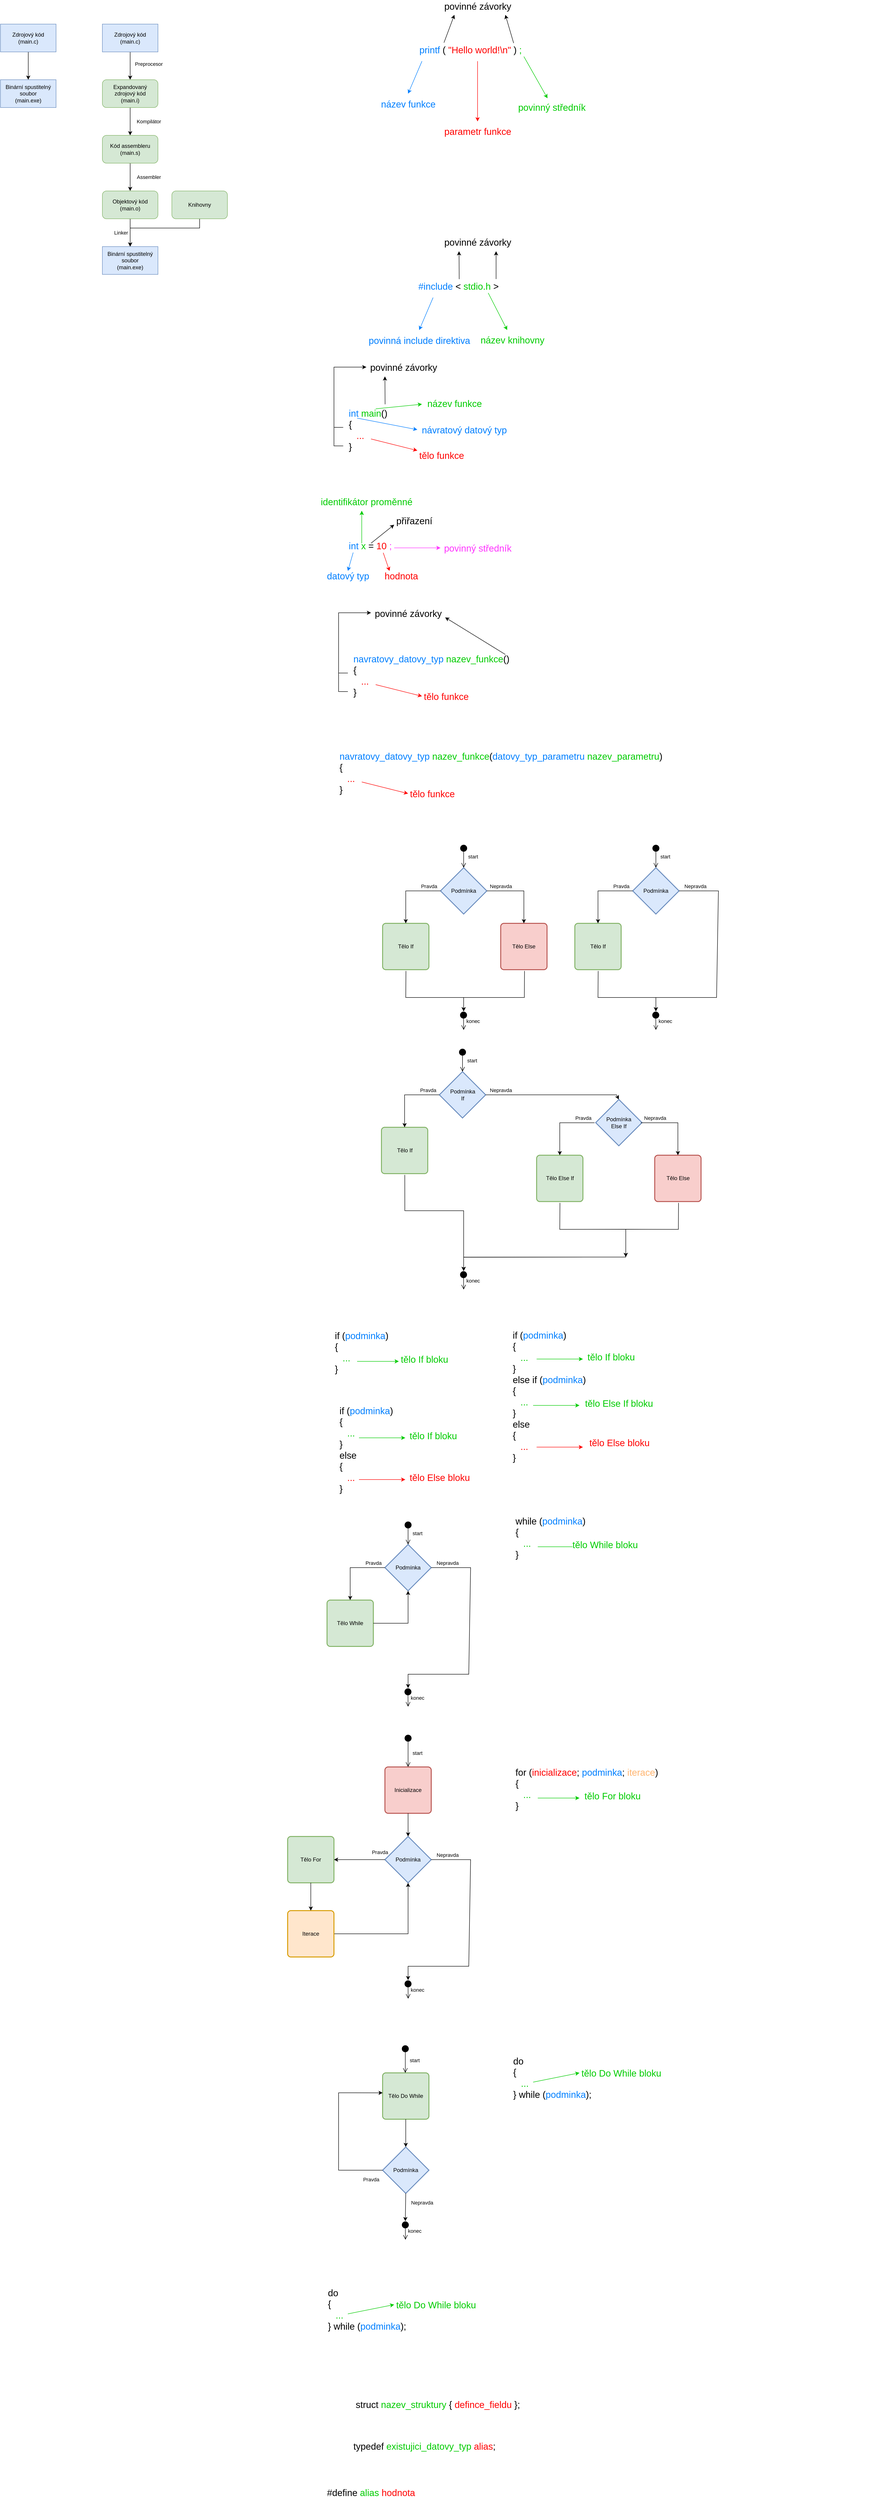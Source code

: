 <mxfile version="19.0.3" type="device"><diagram id="olC7VgZo8FWdd27OTqFR" name="Page-1"><mxGraphModel dx="2272" dy="865" grid="1" gridSize="10" guides="1" tooltips="1" connect="1" arrows="1" fold="1" page="1" pageScale="1" pageWidth="850" pageHeight="1100" math="0" shadow="0"><root><mxCell id="0"/><mxCell id="1" parent="0"/><mxCell id="PvKTxllJgVUMORvJE2K5-1" value="&lt;font style=&quot;font-size: 20px;&quot;&gt;&lt;font color=&quot;#007fff&quot;&gt;printf&amp;nbsp;&lt;/font&gt;(&amp;nbsp;&lt;font color=&quot;#ff0000&quot;&gt;&quot;Hello world!\n&quot;&amp;nbsp;&lt;/font&gt;)&amp;nbsp;&lt;font color=&quot;#00cc00&quot;&gt;;&lt;/font&gt;&lt;/font&gt;" style="text;html=1;strokeColor=none;fillColor=none;align=center;verticalAlign=middle;whiteSpace=wrap;rounded=0;" parent="1" vertex="1"><mxGeometry x="220" y="140" width="230" height="30" as="geometry"/></mxCell><mxCell id="PvKTxllJgVUMORvJE2K5-2" value="" style="endArrow=classic;html=1;rounded=0;fontSize=20;fontColor=#00CC00;fillColor=#dae8fc;strokeColor=#007FFF;" parent="1" edge="1"><mxGeometry width="50" height="50" relative="1" as="geometry"><mxPoint x="230" y="180" as="sourcePoint"/><mxPoint x="200" y="250" as="targetPoint"/></mxGeometry></mxCell><mxCell id="PvKTxllJgVUMORvJE2K5-9" value="&lt;font color=&quot;#007fff&quot;&gt;název funkce&lt;/font&gt;" style="edgeLabel;html=1;align=center;verticalAlign=middle;resizable=0;points=[];fontSize=20;fontColor=#00CC00;" parent="PvKTxllJgVUMORvJE2K5-2" vertex="1" connectable="0"><mxGeometry x="0.626" relative="1" as="geometry"><mxPoint x="-6" y="35" as="offset"/></mxGeometry></mxCell><mxCell id="PvKTxllJgVUMORvJE2K5-3" value="" style="endArrow=classic;html=1;rounded=0;fontSize=20;fontColor=#00CC00;fillColor=#f8cecc;strokeColor=#FF0000;" parent="1" edge="1"><mxGeometry width="50" height="50" relative="1" as="geometry"><mxPoint x="350" y="180" as="sourcePoint"/><mxPoint x="350" y="310" as="targetPoint"/></mxGeometry></mxCell><mxCell id="PvKTxllJgVUMORvJE2K5-10" value="&lt;font color=&quot;#ff0000&quot;&gt;parametr funkce&lt;/font&gt;" style="edgeLabel;html=1;align=center;verticalAlign=middle;resizable=0;points=[];fontSize=20;fontColor=#007FFF;" parent="PvKTxllJgVUMORvJE2K5-3" vertex="1" connectable="0"><mxGeometry x="0.422" relative="1" as="geometry"><mxPoint y="58" as="offset"/></mxGeometry></mxCell><mxCell id="PvKTxllJgVUMORvJE2K5-4" value="" style="endArrow=classic;html=1;rounded=0;fontSize=20;fontColor=#00CC00;fillColor=#d5e8d4;strokeColor=#00CC00;" parent="1" edge="1"><mxGeometry width="50" height="50" relative="1" as="geometry"><mxPoint x="450" y="170" as="sourcePoint"/><mxPoint x="501" y="260" as="targetPoint"/></mxGeometry></mxCell><mxCell id="PvKTxllJgVUMORvJE2K5-8" value="&lt;font color=&quot;#00cc00&quot;&gt;povinný středník&lt;/font&gt;" style="edgeLabel;html=1;align=center;verticalAlign=middle;resizable=0;points=[];fontSize=20;fontColor=#000000;" parent="PvKTxllJgVUMORvJE2K5-4" vertex="1" connectable="0"><mxGeometry x="0.617" y="-3" relative="1" as="geometry"><mxPoint x="21" y="35" as="offset"/></mxGeometry></mxCell><mxCell id="PvKTxllJgVUMORvJE2K5-5" value="" style="endArrow=classic;html=1;rounded=0;fontSize=20;fontColor=#00CC00;exitX=0.904;exitY=0.033;exitDx=0;exitDy=0;exitPerimeter=0;" parent="1" source="PvKTxllJgVUMORvJE2K5-1" edge="1"><mxGeometry width="50" height="50" relative="1" as="geometry"><mxPoint x="420" y="130" as="sourcePoint"/><mxPoint x="410" y="80" as="targetPoint"/></mxGeometry></mxCell><mxCell id="PvKTxllJgVUMORvJE2K5-6" value="" style="endArrow=classic;html=1;rounded=0;fontSize=20;fontColor=#00CC00;exitX=0.25;exitY=0;exitDx=0;exitDy=0;" parent="1" source="PvKTxllJgVUMORvJE2K5-1" edge="1"><mxGeometry width="50" height="50" relative="1" as="geometry"><mxPoint x="290" y="130" as="sourcePoint"/><mxPoint x="300" y="80" as="targetPoint"/></mxGeometry></mxCell><mxCell id="PvKTxllJgVUMORvJE2K5-7" value="&lt;font color=&quot;#000000&quot;&gt;povinné závorky&lt;/font&gt;" style="edgeLabel;html=1;align=center;verticalAlign=middle;resizable=0;points=[];fontSize=20;fontColor=#00CC00;" parent="PvKTxllJgVUMORvJE2K5-6" vertex="1" connectable="0"><mxGeometry x="0.52" y="-1" relative="1" as="geometry"><mxPoint x="54" y="-34" as="offset"/></mxGeometry></mxCell><mxCell id="PvKTxllJgVUMORvJE2K5-11" value="&lt;font style=&quot;font-size: 20px;&quot;&gt;&lt;font color=&quot;#007fff&quot;&gt;#include &lt;/font&gt;&amp;lt;&amp;nbsp;&lt;font color=&quot;#00cc00&quot;&gt;stdio.h&amp;nbsp;&lt;/font&gt;&amp;gt;&lt;/font&gt;" style="text;html=1;strokeColor=none;fillColor=none;align=center;verticalAlign=middle;whiteSpace=wrap;rounded=0;" parent="1" vertex="1"><mxGeometry x="194" y="650" width="230" height="30" as="geometry"/></mxCell><mxCell id="PvKTxllJgVUMORvJE2K5-12" value="" style="endArrow=classic;html=1;rounded=0;fontSize=20;fontColor=#00CC00;fillColor=#dae8fc;strokeColor=#007FFF;" parent="1" edge="1"><mxGeometry width="50" height="50" relative="1" as="geometry"><mxPoint x="254" y="690" as="sourcePoint"/><mxPoint x="224" y="760" as="targetPoint"/></mxGeometry></mxCell><mxCell id="PvKTxllJgVUMORvJE2K5-13" value="&lt;font color=&quot;#007fff&quot;&gt;povinná include direktiva&lt;/font&gt;" style="edgeLabel;html=1;align=center;verticalAlign=middle;resizable=0;points=[];fontSize=20;fontColor=#00CC00;" parent="PvKTxllJgVUMORvJE2K5-12" vertex="1" connectable="0"><mxGeometry x="0.626" relative="1" as="geometry"><mxPoint x="-6" y="35" as="offset"/></mxGeometry></mxCell><mxCell id="PvKTxllJgVUMORvJE2K5-14" value="" style="endArrow=classic;html=1;rounded=0;fontSize=20;fontColor=#00CC00;fillColor=#d5e8d4;strokeColor=#00CC00;" parent="1" edge="1"><mxGeometry width="50" height="50" relative="1" as="geometry"><mxPoint x="373" y="680" as="sourcePoint"/><mxPoint x="414" y="760" as="targetPoint"/></mxGeometry></mxCell><mxCell id="PvKTxllJgVUMORvJE2K5-15" value="&lt;font color=&quot;#00cc00&quot;&gt;název knihovny&lt;/font&gt;" style="edgeLabel;html=1;align=center;verticalAlign=middle;resizable=0;points=[];fontSize=20;fontColor=#000000;" parent="PvKTxllJgVUMORvJE2K5-14" vertex="1" connectable="0"><mxGeometry x="0.617" y="-3" relative="1" as="geometry"><mxPoint x="21" y="35" as="offset"/></mxGeometry></mxCell><mxCell id="PvKTxllJgVUMORvJE2K5-16" value="" style="endArrow=classic;html=1;rounded=0;fontSize=20;fontColor=#00CC00;" parent="1" edge="1"><mxGeometry width="50" height="50" relative="1" as="geometry"><mxPoint x="390" y="650" as="sourcePoint"/><mxPoint x="390" y="590" as="targetPoint"/></mxGeometry></mxCell><mxCell id="PvKTxllJgVUMORvJE2K5-17" value="" style="endArrow=classic;html=1;rounded=0;fontSize=20;fontColor=#00CC00;exitX=0.506;exitY=0.007;exitDx=0;exitDy=0;exitPerimeter=0;" parent="1" source="PvKTxllJgVUMORvJE2K5-11" edge="1"><mxGeometry width="50" height="50" relative="1" as="geometry"><mxPoint x="308.5" y="650" as="sourcePoint"/><mxPoint x="310" y="590" as="targetPoint"/></mxGeometry></mxCell><mxCell id="PvKTxllJgVUMORvJE2K5-18" value="&lt;font color=&quot;#000000&quot;&gt;povinné závorky&lt;/font&gt;" style="edgeLabel;html=1;align=center;verticalAlign=middle;resizable=0;points=[];fontSize=20;fontColor=#00CC00;" parent="PvKTxllJgVUMORvJE2K5-17" vertex="1" connectable="0"><mxGeometry x="0.52" y="-1" relative="1" as="geometry"><mxPoint x="39" y="-34" as="offset"/></mxGeometry></mxCell><mxCell id="PvKTxllJgVUMORvJE2K5-19" value="&lt;font style=&quot;font-size: 20px;&quot;&gt;&lt;font color=&quot;#007fff&quot;&gt;int&amp;nbsp;&lt;/font&gt;&lt;font color=&quot;#00cc00&quot;&gt;main&lt;/font&gt;()&lt;br&gt;{&lt;br&gt;&amp;nbsp; &amp;nbsp;&lt;font color=&quot;#ff0000&quot;&gt;...&lt;/font&gt;&lt;br&gt;&lt;div style=&quot;&quot;&gt;&lt;span style=&quot;background-color: initial;&quot;&gt;}&lt;/span&gt;&lt;/div&gt;&lt;/font&gt;" style="text;html=1;strokeColor=none;fillColor=none;align=left;verticalAlign=middle;whiteSpace=wrap;rounded=0;" parent="1" vertex="1"><mxGeometry x="70" y="960" width="230" height="30" as="geometry"/></mxCell><mxCell id="PvKTxllJgVUMORvJE2K5-20" value="" style="endArrow=classic;html=1;rounded=0;fontSize=20;fontColor=#00CC00;" parent="1" edge="1"><mxGeometry width="50" height="50" relative="1" as="geometry"><mxPoint x="60" y="1010" as="sourcePoint"/><mxPoint x="110" y="840" as="targetPoint"/><Array as="points"><mxPoint x="40" y="1010"/><mxPoint x="40" y="840"/></Array></mxGeometry></mxCell><mxCell id="PvKTxllJgVUMORvJE2K5-21" value="" style="endArrow=classic;html=1;rounded=0;fontSize=20;fontColor=#00CC00;exitX=0.506;exitY=0.007;exitDx=0;exitDy=0;exitPerimeter=0;" parent="1" edge="1"><mxGeometry width="50" height="50" relative="1" as="geometry"><mxPoint x="150.38" y="920.21" as="sourcePoint"/><mxPoint x="150" y="860" as="targetPoint"/></mxGeometry></mxCell><mxCell id="PvKTxllJgVUMORvJE2K5-22" value="&lt;font color=&quot;#000000&quot;&gt;povinné závorky&lt;/font&gt;" style="edgeLabel;html=1;align=center;verticalAlign=middle;resizable=0;points=[];fontSize=20;fontColor=#00CC00;" parent="PvKTxllJgVUMORvJE2K5-21" vertex="1" connectable="0"><mxGeometry x="0.52" y="-1" relative="1" as="geometry"><mxPoint x="39" y="-34" as="offset"/></mxGeometry></mxCell><mxCell id="PvKTxllJgVUMORvJE2K5-23" value="" style="endArrow=none;html=1;rounded=0;fontSize=20;fontColor=#FF0000;strokeColor=#000000;" parent="1" edge="1"><mxGeometry width="50" height="50" relative="1" as="geometry"><mxPoint x="40" y="970" as="sourcePoint"/><mxPoint x="60" y="970" as="targetPoint"/></mxGeometry></mxCell><mxCell id="PvKTxllJgVUMORvJE2K5-24" value="" style="endArrow=classic;html=1;rounded=0;fontSize=20;fontColor=#00CC00;strokeColor=#FF0000;" parent="1" edge="1"><mxGeometry width="50" height="50" relative="1" as="geometry"><mxPoint x="120" y="995" as="sourcePoint"/><mxPoint x="220" y="1020" as="targetPoint"/></mxGeometry></mxCell><mxCell id="PvKTxllJgVUMORvJE2K5-25" value="&lt;font color=&quot;#ff0000&quot;&gt;tělo funkce&lt;/font&gt;" style="edgeLabel;html=1;align=center;verticalAlign=middle;resizable=0;points=[];fontSize=20;fontColor=#00CC00;" parent="PvKTxllJgVUMORvJE2K5-24" vertex="1" connectable="0"><mxGeometry x="0.52" y="-1" relative="1" as="geometry"><mxPoint x="76" y="15" as="offset"/></mxGeometry></mxCell><mxCell id="PvKTxllJgVUMORvJE2K5-26" value="" style="endArrow=classic;html=1;rounded=0;fontSize=20;fontColor=#00CC00;strokeColor=#00CC00;" parent="1" edge="1"><mxGeometry width="50" height="50" relative="1" as="geometry"><mxPoint x="130" y="930" as="sourcePoint"/><mxPoint x="230" y="920" as="targetPoint"/></mxGeometry></mxCell><mxCell id="PvKTxllJgVUMORvJE2K5-27" value="název funkce" style="edgeLabel;html=1;align=center;verticalAlign=middle;resizable=0;points=[];fontSize=20;fontColor=#00CC00;" parent="PvKTxllJgVUMORvJE2K5-26" vertex="1" connectable="0"><mxGeometry x="0.52" y="-1" relative="1" as="geometry"><mxPoint x="94" y="-6" as="offset"/></mxGeometry></mxCell><mxCell id="PvKTxllJgVUMORvJE2K5-28" value="" style="endArrow=classic;html=1;rounded=0;fontSize=20;fontColor=#00CC00;strokeColor=#007FFF;exitX=0.087;exitY=-0.333;exitDx=0;exitDy=0;exitPerimeter=0;" parent="1" source="PvKTxllJgVUMORvJE2K5-19" edge="1"><mxGeometry width="50" height="50" relative="1" as="geometry"><mxPoint x="100" y="980" as="sourcePoint"/><mxPoint x="220" y="975" as="targetPoint"/></mxGeometry></mxCell><mxCell id="PvKTxllJgVUMORvJE2K5-29" value="návratový datový typ" style="edgeLabel;html=1;align=center;verticalAlign=middle;resizable=0;points=[];fontSize=20;fontColor=#007FFF;" parent="PvKTxllJgVUMORvJE2K5-28" vertex="1" connectable="0"><mxGeometry x="0.52" y="-1" relative="1" as="geometry"><mxPoint x="132" y="5" as="offset"/></mxGeometry></mxCell><mxCell id="PvKTxllJgVUMORvJE2K5-30" value="&lt;font style=&quot;font-size: 20px;&quot;&gt;&lt;font color=&quot;#007fff&quot;&gt;int&amp;nbsp;&lt;/font&gt;&lt;font color=&quot;#00cc00&quot;&gt;x &lt;/font&gt;=&lt;font color=&quot;#00cc00&quot;&gt; &lt;/font&gt;&lt;font color=&quot;#ff0000&quot;&gt;10 &lt;/font&gt;&lt;font color=&quot;#ff33ff&quot;&gt;;&lt;/font&gt;&lt;br&gt;&lt;/font&gt;" style="text;html=1;strokeColor=none;fillColor=none;align=left;verticalAlign=middle;whiteSpace=wrap;rounded=0;" parent="1" vertex="1"><mxGeometry x="70" y="1210" width="230" height="30" as="geometry"/></mxCell><mxCell id="PvKTxllJgVUMORvJE2K5-32" value="" style="endArrow=classic;html=1;rounded=0;fontSize=20;fontColor=#00CC00;" parent="1" edge="1"><mxGeometry width="50" height="50" relative="1" as="geometry"><mxPoint x="120" y="1220" as="sourcePoint"/><mxPoint x="170" y="1180" as="targetPoint"/></mxGeometry></mxCell><mxCell id="PvKTxllJgVUMORvJE2K5-33" value="&lt;font color=&quot;#000000&quot;&gt;přiřazení&lt;/font&gt;" style="edgeLabel;html=1;align=center;verticalAlign=middle;resizable=0;points=[];fontSize=20;fontColor=#00CC00;" parent="PvKTxllJgVUMORvJE2K5-32" vertex="1" connectable="0"><mxGeometry x="0.52" y="-1" relative="1" as="geometry"><mxPoint x="54" y="-20" as="offset"/></mxGeometry></mxCell><mxCell id="PvKTxllJgVUMORvJE2K5-35" value="" style="endArrow=classic;html=1;rounded=0;fontSize=20;fontColor=#00CC00;strokeColor=#FF0000;exitX=0.332;exitY=1.019;exitDx=0;exitDy=0;exitPerimeter=0;" parent="1" source="PvKTxllJgVUMORvJE2K5-30" edge="1"><mxGeometry width="50" height="50" relative="1" as="geometry"><mxPoint x="120" y="1245" as="sourcePoint"/><mxPoint x="160" y="1280" as="targetPoint"/></mxGeometry></mxCell><mxCell id="PvKTxllJgVUMORvJE2K5-36" value="&lt;font color=&quot;#ff0000&quot;&gt;hodnota&lt;/font&gt;" style="edgeLabel;html=1;align=center;verticalAlign=middle;resizable=0;points=[];fontSize=20;fontColor=#00CC00;" parent="PvKTxllJgVUMORvJE2K5-35" vertex="1" connectable="0"><mxGeometry x="0.52" y="-1" relative="1" as="geometry"><mxPoint x="29" y="19" as="offset"/></mxGeometry></mxCell><mxCell id="PvKTxllJgVUMORvJE2K5-37" value="" style="endArrow=classic;html=1;rounded=0;fontSize=20;fontColor=#00CC00;strokeColor=#00CC00;" parent="1" edge="1"><mxGeometry width="50" height="50" relative="1" as="geometry"><mxPoint x="100" y="1220" as="sourcePoint"/><mxPoint x="100" y="1150" as="targetPoint"/></mxGeometry></mxCell><mxCell id="PvKTxllJgVUMORvJE2K5-39" value="" style="endArrow=classic;html=1;rounded=0;fontSize=20;fontColor=#00CC00;strokeColor=#007FFF;exitX=0.05;exitY=1.003;exitDx=0;exitDy=0;exitPerimeter=0;" parent="1" edge="1"><mxGeometry width="50" height="50" relative="1" as="geometry"><mxPoint x="81.5" y="1240" as="sourcePoint"/><mxPoint x="70" y="1279.91" as="targetPoint"/></mxGeometry></mxCell><mxCell id="PvKTxllJgVUMORvJE2K5-40" value="datový typ" style="edgeLabel;html=1;align=center;verticalAlign=middle;resizable=0;points=[];fontSize=20;fontColor=#007FFF;" parent="PvKTxllJgVUMORvJE2K5-39" vertex="1" connectable="0"><mxGeometry x="0.52" y="-1" relative="1" as="geometry"><mxPoint x="-2" y="20" as="offset"/></mxGeometry></mxCell><mxCell id="PvKTxllJgVUMORvJE2K5-41" value="" style="endArrow=classic;html=1;rounded=0;fontSize=20;fontColor=#FF33FF;strokeColor=#FF33FF;" parent="1" edge="1"><mxGeometry width="50" height="50" relative="1" as="geometry"><mxPoint x="170" y="1230" as="sourcePoint"/><mxPoint x="270" y="1230" as="targetPoint"/></mxGeometry></mxCell><mxCell id="PvKTxllJgVUMORvJE2K5-42" value="povinný středník" style="edgeLabel;html=1;align=center;verticalAlign=middle;resizable=0;points=[];fontSize=20;fontColor=#FF33FF;" parent="PvKTxllJgVUMORvJE2K5-41" vertex="1" connectable="0"><mxGeometry x="0.736" y="1" relative="1" as="geometry"><mxPoint x="93" y="1" as="offset"/></mxGeometry></mxCell><mxCell id="PvKTxllJgVUMORvJE2K5-43" value="" style="endArrow=classic;html=1;rounded=0;fontSize=20;fontColor=#00CC00;strokeColor=#00CC00;" parent="1" edge="1"><mxGeometry width="50" height="50" relative="1" as="geometry"><mxPoint x="100" y="1220" as="sourcePoint"/><mxPoint x="100" y="1150" as="targetPoint"/></mxGeometry></mxCell><mxCell id="PvKTxllJgVUMORvJE2K5-44" value="identifikátor proměnné" style="edgeLabel;html=1;align=center;verticalAlign=middle;resizable=0;points=[];fontSize=20;fontColor=#00CC00;" parent="PvKTxllJgVUMORvJE2K5-43" vertex="1" connectable="0"><mxGeometry x="0.52" y="-1" relative="1" as="geometry"><mxPoint x="9" y="-37" as="offset"/></mxGeometry></mxCell><mxCell id="PvKTxllJgVUMORvJE2K5-58" value="&lt;font style=&quot;font-size: 20px;&quot;&gt;&lt;font color=&quot;#007fff&quot;&gt;navratovy_datovy_typ&amp;nbsp;&lt;/font&gt;&lt;font color=&quot;#00cc00&quot;&gt;nazev_funkce&lt;/font&gt;()&lt;br&gt;{&lt;br&gt;&amp;nbsp; &amp;nbsp;&lt;font color=&quot;#ff0000&quot;&gt;...&lt;/font&gt;&lt;br&gt;&lt;div style=&quot;&quot;&gt;&lt;span style=&quot;background-color: initial;&quot;&gt;}&lt;/span&gt;&lt;/div&gt;&lt;/font&gt;" style="text;html=1;strokeColor=none;fillColor=none;align=left;verticalAlign=middle;whiteSpace=wrap;rounded=0;" parent="1" vertex="1"><mxGeometry x="80" y="1490" width="230" height="30" as="geometry"/></mxCell><mxCell id="PvKTxllJgVUMORvJE2K5-59" value="" style="endArrow=classic;html=1;rounded=0;fontSize=20;fontColor=#00CC00;" parent="1" edge="1"><mxGeometry width="50" height="50" relative="1" as="geometry"><mxPoint x="70" y="1540" as="sourcePoint"/><mxPoint x="120" y="1370" as="targetPoint"/><Array as="points"><mxPoint x="50" y="1540"/><mxPoint x="50" y="1370"/></Array></mxGeometry></mxCell><mxCell id="PvKTxllJgVUMORvJE2K5-60" value="" style="endArrow=classic;html=1;rounded=0;fontSize=20;fontColor=#00CC00;" parent="1" edge="1"><mxGeometry width="50" height="50" relative="1" as="geometry"><mxPoint x="410" y="1460" as="sourcePoint"/><mxPoint x="280" y="1380" as="targetPoint"/></mxGeometry></mxCell><mxCell id="PvKTxllJgVUMORvJE2K5-61" value="&lt;font color=&quot;#000000&quot;&gt;povinné závorky&lt;/font&gt;" style="edgeLabel;html=1;align=center;verticalAlign=middle;resizable=0;points=[];fontSize=20;fontColor=#00CC00;" parent="PvKTxllJgVUMORvJE2K5-60" vertex="1" connectable="0"><mxGeometry x="0.52" y="-1" relative="1" as="geometry"><mxPoint x="-112" y="-28" as="offset"/></mxGeometry></mxCell><mxCell id="PvKTxllJgVUMORvJE2K5-62" value="" style="endArrow=none;html=1;rounded=0;fontSize=20;fontColor=#FF0000;strokeColor=#000000;" parent="1" edge="1"><mxGeometry width="50" height="50" relative="1" as="geometry"><mxPoint x="50" y="1500" as="sourcePoint"/><mxPoint x="70" y="1500" as="targetPoint"/></mxGeometry></mxCell><mxCell id="PvKTxllJgVUMORvJE2K5-63" value="" style="endArrow=classic;html=1;rounded=0;fontSize=20;fontColor=#00CC00;strokeColor=#FF0000;" parent="1" edge="1"><mxGeometry width="50" height="50" relative="1" as="geometry"><mxPoint x="130" y="1525" as="sourcePoint"/><mxPoint x="230" y="1550" as="targetPoint"/></mxGeometry></mxCell><mxCell id="PvKTxllJgVUMORvJE2K5-64" value="&lt;font color=&quot;#ff0000&quot;&gt;tělo funkce&lt;/font&gt;" style="edgeLabel;html=1;align=center;verticalAlign=middle;resizable=0;points=[];fontSize=20;fontColor=#00CC00;" parent="PvKTxllJgVUMORvJE2K5-63" vertex="1" connectable="0"><mxGeometry x="0.52" y="-1" relative="1" as="geometry"><mxPoint x="76" y="5" as="offset"/></mxGeometry></mxCell><mxCell id="PvKTxllJgVUMORvJE2K5-69" value="&lt;font style=&quot;font-size: 20px;&quot;&gt;&lt;font color=&quot;#007fff&quot;&gt;navratovy_datovy_typ&amp;nbsp;&lt;/font&gt;&lt;font color=&quot;#00cc00&quot;&gt;nazev_funkce&lt;/font&gt;(&lt;font color=&quot;#007fff&quot;&gt;datovy_typ_parametru &lt;/font&gt;&lt;font color=&quot;#00cc00&quot;&gt;nazev_parametru&lt;/font&gt;)&lt;br&gt;{&lt;br&gt;&amp;nbsp; &amp;nbsp;&lt;font color=&quot;#ff0000&quot;&gt;...&lt;/font&gt;&lt;br&gt;&lt;div style=&quot;&quot;&gt;&lt;span style=&quot;background-color: initial;&quot;&gt;}&lt;/span&gt;&lt;/div&gt;&lt;/font&gt;" style="text;html=1;strokeColor=none;fillColor=none;align=left;verticalAlign=middle;whiteSpace=wrap;rounded=0;" parent="1" vertex="1"><mxGeometry x="50" y="1700" width="720" height="30" as="geometry"/></mxCell><mxCell id="PvKTxllJgVUMORvJE2K5-74" value="" style="endArrow=classic;html=1;rounded=0;fontSize=20;fontColor=#00CC00;strokeColor=#FF0000;" parent="1" edge="1"><mxGeometry width="50" height="50" relative="1" as="geometry"><mxPoint x="100" y="1735" as="sourcePoint"/><mxPoint x="200" y="1760" as="targetPoint"/></mxGeometry></mxCell><mxCell id="PvKTxllJgVUMORvJE2K5-75" value="&lt;font color=&quot;#ff0000&quot;&gt;tělo funkce&lt;/font&gt;" style="edgeLabel;html=1;align=center;verticalAlign=middle;resizable=0;points=[];fontSize=20;fontColor=#00CC00;" parent="PvKTxllJgVUMORvJE2K5-74" vertex="1" connectable="0"><mxGeometry x="0.52" y="-1" relative="1" as="geometry"><mxPoint x="76" y="5" as="offset"/></mxGeometry></mxCell><mxCell id="96bIXmB38wUblgq2eVlA-1" value="Podmínka" style="strokeWidth=2;html=1;shape=mxgraph.flowchart.decision;whiteSpace=wrap;fillColor=#dae8fc;strokeColor=#6c8ebf;" parent="1" vertex="1"><mxGeometry x="270" y="1920" width="100" height="100" as="geometry"/></mxCell><mxCell id="96bIXmB38wUblgq2eVlA-2" value="Tělo If" style="rounded=1;whiteSpace=wrap;html=1;absoluteArcSize=1;arcSize=14;strokeWidth=2;fillColor=#d5e8d4;strokeColor=#82b366;" parent="1" vertex="1"><mxGeometry x="145" y="2040" width="100" height="100" as="geometry"/></mxCell><mxCell id="96bIXmB38wUblgq2eVlA-3" value="Tělo Else" style="rounded=1;whiteSpace=wrap;html=1;absoluteArcSize=1;arcSize=14;strokeWidth=2;fillColor=#f8cecc;strokeColor=#b85450;" parent="1" vertex="1"><mxGeometry x="400" y="2040" width="100" height="100" as="geometry"/></mxCell><mxCell id="96bIXmB38wUblgq2eVlA-4" value="start" style="html=1;verticalAlign=bottom;startArrow=circle;startFill=1;endArrow=open;startSize=6;endSize=8;rounded=0;entryX=0.5;entryY=0;entryDx=0;entryDy=0;entryPerimeter=0;" parent="1" target="96bIXmB38wUblgq2eVlA-1" edge="1"><mxGeometry x="0.4" y="20" width="80" relative="1" as="geometry"><mxPoint x="320" y="1870" as="sourcePoint"/><mxPoint x="320" y="1860" as="targetPoint"/><mxPoint as="offset"/></mxGeometry></mxCell><mxCell id="96bIXmB38wUblgq2eVlA-5" value="konec" style="html=1;verticalAlign=bottom;startArrow=circle;startFill=1;endArrow=open;startSize=6;endSize=8;rounded=0;" parent="1" edge="1"><mxGeometry x="0.508" y="20" width="80" relative="1" as="geometry"><mxPoint x="319.66" y="2230" as="sourcePoint"/><mxPoint x="320" y="2270" as="targetPoint"/><mxPoint as="offset"/></mxGeometry></mxCell><mxCell id="96bIXmB38wUblgq2eVlA-6" value="" style="endArrow=classic;html=1;rounded=0;entryX=0.5;entryY=0;entryDx=0;entryDy=0;exitX=0;exitY=0.5;exitDx=0;exitDy=0;exitPerimeter=0;" parent="1" source="96bIXmB38wUblgq2eVlA-1" target="96bIXmB38wUblgq2eVlA-2" edge="1"><mxGeometry width="50" height="50" relative="1" as="geometry"><mxPoint x="190" y="1960" as="sourcePoint"/><mxPoint x="220" y="1930" as="targetPoint"/><Array as="points"><mxPoint x="195" y="1970"/></Array></mxGeometry></mxCell><mxCell id="96bIXmB38wUblgq2eVlA-10" value="Pravda" style="edgeLabel;html=1;align=center;verticalAlign=middle;resizable=0;points=[];" parent="96bIXmB38wUblgq2eVlA-6" vertex="1" connectable="0"><mxGeometry x="0.109" relative="1" as="geometry"><mxPoint x="50" y="-16" as="offset"/></mxGeometry></mxCell><mxCell id="96bIXmB38wUblgq2eVlA-7" value="" style="endArrow=classic;html=1;rounded=0;entryX=0.5;entryY=0;entryDx=0;entryDy=0;exitX=1;exitY=0.5;exitDx=0;exitDy=0;exitPerimeter=0;" parent="1" source="96bIXmB38wUblgq2eVlA-1" target="96bIXmB38wUblgq2eVlA-3" edge="1"><mxGeometry width="50" height="50" relative="1" as="geometry"><mxPoint x="280" y="1980" as="sourcePoint"/><mxPoint x="208.9" y="2080.1" as="targetPoint"/><Array as="points"><mxPoint x="450" y="1970"/></Array></mxGeometry></mxCell><mxCell id="96bIXmB38wUblgq2eVlA-11" value="Nepravda" style="edgeLabel;html=1;align=center;verticalAlign=middle;resizable=0;points=[];" parent="96bIXmB38wUblgq2eVlA-7" vertex="1" connectable="0"><mxGeometry x="0.222" y="-1" relative="1" as="geometry"><mxPoint x="-49" y="-22" as="offset"/></mxGeometry></mxCell><mxCell id="96bIXmB38wUblgq2eVlA-8" value="" style="endArrow=classic;html=1;rounded=0;exitX=0.504;exitY=1.028;exitDx=0;exitDy=0;exitPerimeter=0;" parent="1" source="96bIXmB38wUblgq2eVlA-2" edge="1"><mxGeometry width="50" height="50" relative="1" as="geometry"><mxPoint x="310" y="2220" as="sourcePoint"/><mxPoint x="320" y="2230" as="targetPoint"/><Array as="points"><mxPoint x="195" y="2200"/><mxPoint x="320" y="2200"/></Array></mxGeometry></mxCell><mxCell id="96bIXmB38wUblgq2eVlA-9" value="" style="endArrow=classic;html=1;rounded=0;exitX=0.514;exitY=1.028;exitDx=0;exitDy=0;exitPerimeter=0;" parent="1" source="96bIXmB38wUblgq2eVlA-3" edge="1"><mxGeometry width="50" height="50" relative="1" as="geometry"><mxPoint x="410" y="2260" as="sourcePoint"/><mxPoint x="320" y="2230" as="targetPoint"/><Array as="points"><mxPoint x="451" y="2200"/><mxPoint x="320" y="2200"/></Array></mxGeometry></mxCell><mxCell id="96bIXmB38wUblgq2eVlA-12" value="Podmínka" style="strokeWidth=2;html=1;shape=mxgraph.flowchart.decision;whiteSpace=wrap;fillColor=#dae8fc;strokeColor=#6c8ebf;" parent="1" vertex="1"><mxGeometry x="685" y="1920" width="100" height="100" as="geometry"/></mxCell><mxCell id="96bIXmB38wUblgq2eVlA-13" value="Tělo If" style="rounded=1;whiteSpace=wrap;html=1;absoluteArcSize=1;arcSize=14;strokeWidth=2;fillColor=#d5e8d4;strokeColor=#82b366;" parent="1" vertex="1"><mxGeometry x="560" y="2040" width="100" height="100" as="geometry"/></mxCell><mxCell id="96bIXmB38wUblgq2eVlA-15" value="start" style="html=1;verticalAlign=bottom;startArrow=circle;startFill=1;endArrow=open;startSize=6;endSize=8;rounded=0;entryX=0.5;entryY=0;entryDx=0;entryDy=0;entryPerimeter=0;" parent="1" target="96bIXmB38wUblgq2eVlA-12" edge="1"><mxGeometry x="0.4" y="20" width="80" relative="1" as="geometry"><mxPoint x="735" y="1870" as="sourcePoint"/><mxPoint x="735" y="1860" as="targetPoint"/><mxPoint as="offset"/></mxGeometry></mxCell><mxCell id="96bIXmB38wUblgq2eVlA-16" value="konec" style="html=1;verticalAlign=bottom;startArrow=circle;startFill=1;endArrow=open;startSize=6;endSize=8;rounded=0;" parent="1" edge="1"><mxGeometry x="0.508" y="20" width="80" relative="1" as="geometry"><mxPoint x="734.66" y="2230" as="sourcePoint"/><mxPoint x="735" y="2270" as="targetPoint"/><mxPoint as="offset"/></mxGeometry></mxCell><mxCell id="96bIXmB38wUblgq2eVlA-17" value="" style="endArrow=classic;html=1;rounded=0;entryX=0.5;entryY=0;entryDx=0;entryDy=0;exitX=0;exitY=0.5;exitDx=0;exitDy=0;exitPerimeter=0;" parent="1" source="96bIXmB38wUblgq2eVlA-12" target="96bIXmB38wUblgq2eVlA-13" edge="1"><mxGeometry width="50" height="50" relative="1" as="geometry"><mxPoint x="605" y="1960" as="sourcePoint"/><mxPoint x="635" y="1930" as="targetPoint"/><Array as="points"><mxPoint x="610" y="1970"/></Array></mxGeometry></mxCell><mxCell id="96bIXmB38wUblgq2eVlA-18" value="Pravda" style="edgeLabel;html=1;align=center;verticalAlign=middle;resizable=0;points=[];" parent="96bIXmB38wUblgq2eVlA-17" vertex="1" connectable="0"><mxGeometry x="0.109" relative="1" as="geometry"><mxPoint x="50" y="-16" as="offset"/></mxGeometry></mxCell><mxCell id="96bIXmB38wUblgq2eVlA-21" value="" style="endArrow=classic;html=1;rounded=0;exitX=0.504;exitY=1.028;exitDx=0;exitDy=0;exitPerimeter=0;" parent="1" source="96bIXmB38wUblgq2eVlA-13" edge="1"><mxGeometry width="50" height="50" relative="1" as="geometry"><mxPoint x="725" y="2220" as="sourcePoint"/><mxPoint x="735" y="2230" as="targetPoint"/><Array as="points"><mxPoint x="610" y="2200"/><mxPoint x="735" y="2200"/></Array></mxGeometry></mxCell><mxCell id="96bIXmB38wUblgq2eVlA-22" value="" style="endArrow=classic;html=1;rounded=0;exitX=1;exitY=0.5;exitDx=0;exitDy=0;exitPerimeter=0;" parent="1" source="96bIXmB38wUblgq2eVlA-12" edge="1"><mxGeometry width="50" height="50" relative="1" as="geometry"><mxPoint x="866" y="1970" as="sourcePoint"/><mxPoint x="735" y="2230" as="targetPoint"/><Array as="points"><mxPoint x="870" y="1970"/><mxPoint x="866" y="2200"/><mxPoint x="735" y="2200"/></Array></mxGeometry></mxCell><mxCell id="96bIXmB38wUblgq2eVlA-25" value="Nepravda" style="edgeLabel;html=1;align=center;verticalAlign=middle;resizable=0;points=[];" parent="96bIXmB38wUblgq2eVlA-22" vertex="1" connectable="0"><mxGeometry x="-0.307" y="1" relative="1" as="geometry"><mxPoint x="-50" y="-90" as="offset"/></mxGeometry></mxCell><mxCell id="96bIXmB38wUblgq2eVlA-26" value="Podmínka&lt;br&gt;If" style="strokeWidth=2;html=1;shape=mxgraph.flowchart.decision;whiteSpace=wrap;fillColor=#dae8fc;strokeColor=#6c8ebf;" parent="1" vertex="1"><mxGeometry x="267.5" y="2360" width="100" height="100" as="geometry"/></mxCell><mxCell id="96bIXmB38wUblgq2eVlA-27" value="Tělo If" style="rounded=1;whiteSpace=wrap;html=1;absoluteArcSize=1;arcSize=14;strokeWidth=2;fillColor=#d5e8d4;strokeColor=#82b366;" parent="1" vertex="1"><mxGeometry x="142.5" y="2480" width="100" height="100" as="geometry"/></mxCell><mxCell id="96bIXmB38wUblgq2eVlA-29" value="start" style="html=1;verticalAlign=bottom;startArrow=circle;startFill=1;endArrow=open;startSize=6;endSize=8;rounded=0;entryX=0.5;entryY=0;entryDx=0;entryDy=0;entryPerimeter=0;" parent="1" target="96bIXmB38wUblgq2eVlA-26" edge="1"><mxGeometry x="0.4" y="20" width="80" relative="1" as="geometry"><mxPoint x="317.5" y="2310" as="sourcePoint"/><mxPoint x="317.5" y="2300" as="targetPoint"/><mxPoint as="offset"/></mxGeometry></mxCell><mxCell id="96bIXmB38wUblgq2eVlA-30" value="konec" style="html=1;verticalAlign=bottom;startArrow=circle;startFill=1;endArrow=open;startSize=6;endSize=8;rounded=0;" parent="1" edge="1"><mxGeometry x="0.508" y="20" width="80" relative="1" as="geometry"><mxPoint x="319.66" y="2790" as="sourcePoint"/><mxPoint x="320" y="2830" as="targetPoint"/><mxPoint as="offset"/></mxGeometry></mxCell><mxCell id="96bIXmB38wUblgq2eVlA-31" value="" style="endArrow=classic;html=1;rounded=0;entryX=0.5;entryY=0;entryDx=0;entryDy=0;exitX=0;exitY=0.5;exitDx=0;exitDy=0;exitPerimeter=0;" parent="1" source="96bIXmB38wUblgq2eVlA-26" target="96bIXmB38wUblgq2eVlA-27" edge="1"><mxGeometry width="50" height="50" relative="1" as="geometry"><mxPoint x="187.5" y="2400" as="sourcePoint"/><mxPoint x="217.5" y="2370" as="targetPoint"/><Array as="points"><mxPoint x="192.5" y="2410"/></Array></mxGeometry></mxCell><mxCell id="96bIXmB38wUblgq2eVlA-32" value="Pravda" style="edgeLabel;html=1;align=center;verticalAlign=middle;resizable=0;points=[];" parent="96bIXmB38wUblgq2eVlA-31" vertex="1" connectable="0"><mxGeometry x="0.109" relative="1" as="geometry"><mxPoint x="50" y="-16" as="offset"/></mxGeometry></mxCell><mxCell id="96bIXmB38wUblgq2eVlA-33" value="" style="endArrow=classic;html=1;rounded=0;exitX=1;exitY=0.5;exitDx=0;exitDy=0;exitPerimeter=0;entryX=0.5;entryY=0;entryDx=0;entryDy=0;entryPerimeter=0;" parent="1" source="96bIXmB38wUblgq2eVlA-26" target="96bIXmB38wUblgq2eVlA-37" edge="1"><mxGeometry width="50" height="50" relative="1" as="geometry"><mxPoint x="277.5" y="2420" as="sourcePoint"/><mxPoint x="620" y="2410" as="targetPoint"/><Array as="points"><mxPoint x="650" y="2410"/></Array></mxGeometry></mxCell><mxCell id="96bIXmB38wUblgq2eVlA-34" value="Nepravda" style="edgeLabel;html=1;align=center;verticalAlign=middle;resizable=0;points=[];" parent="96bIXmB38wUblgq2eVlA-33" vertex="1" connectable="0"><mxGeometry x="0.222" y="-1" relative="1" as="geometry"><mxPoint x="-147" y="-11" as="offset"/></mxGeometry></mxCell><mxCell id="96bIXmB38wUblgq2eVlA-35" value="" style="endArrow=classic;html=1;rounded=0;exitX=0.504;exitY=1.028;exitDx=0;exitDy=0;exitPerimeter=0;" parent="1" source="96bIXmB38wUblgq2eVlA-27" edge="1"><mxGeometry width="50" height="50" relative="1" as="geometry"><mxPoint x="307.5" y="2660" as="sourcePoint"/><mxPoint x="320" y="2790" as="targetPoint"/><Array as="points"><mxPoint x="193" y="2660"/><mxPoint x="320" y="2660"/></Array></mxGeometry></mxCell><mxCell id="96bIXmB38wUblgq2eVlA-36" value="" style="endArrow=classic;html=1;rounded=0;" parent="1" edge="1"><mxGeometry width="50" height="50" relative="1" as="geometry"><mxPoint x="670" y="2700" as="sourcePoint"/><mxPoint x="320" y="2790.2" as="targetPoint"/><Array as="points"><mxPoint x="670" y="2760"/><mxPoint x="320" y="2760.2"/></Array></mxGeometry></mxCell><mxCell id="96bIXmB38wUblgq2eVlA-37" value="Podmínka&lt;br&gt;Else If" style="strokeWidth=2;html=1;shape=mxgraph.flowchart.decision;whiteSpace=wrap;fillColor=#dae8fc;strokeColor=#6c8ebf;" parent="1" vertex="1"><mxGeometry x="605" y="2420" width="100" height="100" as="geometry"/></mxCell><mxCell id="96bIXmB38wUblgq2eVlA-38" value="Tělo Else If" style="rounded=1;whiteSpace=wrap;html=1;absoluteArcSize=1;arcSize=14;strokeWidth=2;fillColor=#d5e8d4;strokeColor=#82b366;" parent="1" vertex="1"><mxGeometry x="477.5" y="2540.31" width="100" height="100" as="geometry"/></mxCell><mxCell id="96bIXmB38wUblgq2eVlA-39" value="Tělo Else" style="rounded=1;whiteSpace=wrap;html=1;absoluteArcSize=1;arcSize=14;strokeWidth=2;fillColor=#f8cecc;strokeColor=#b85450;" parent="1" vertex="1"><mxGeometry x="732.5" y="2540.31" width="100" height="100" as="geometry"/></mxCell><mxCell id="96bIXmB38wUblgq2eVlA-42" value="" style="endArrow=classic;html=1;rounded=0;entryX=0.5;entryY=0;entryDx=0;entryDy=0;exitX=0;exitY=0.5;exitDx=0;exitDy=0;exitPerimeter=0;" parent="1" target="96bIXmB38wUblgq2eVlA-38" edge="1"><mxGeometry width="50" height="50" relative="1" as="geometry"><mxPoint x="602.5" y="2470.31" as="sourcePoint"/><mxPoint x="552.5" y="2430.31" as="targetPoint"/><Array as="points"><mxPoint x="527.5" y="2470.31"/></Array></mxGeometry></mxCell><mxCell id="96bIXmB38wUblgq2eVlA-43" value="Pravda" style="edgeLabel;html=1;align=center;verticalAlign=middle;resizable=0;points=[];" parent="96bIXmB38wUblgq2eVlA-42" vertex="1" connectable="0"><mxGeometry x="0.109" relative="1" as="geometry"><mxPoint x="50" y="-16" as="offset"/></mxGeometry></mxCell><mxCell id="96bIXmB38wUblgq2eVlA-44" value="" style="endArrow=classic;html=1;rounded=0;entryX=0.5;entryY=0;entryDx=0;entryDy=0;exitX=1;exitY=0.5;exitDx=0;exitDy=0;exitPerimeter=0;" parent="1" target="96bIXmB38wUblgq2eVlA-39" edge="1"><mxGeometry width="50" height="50" relative="1" as="geometry"><mxPoint x="702.5" y="2470.31" as="sourcePoint"/><mxPoint x="541.4" y="2580.41" as="targetPoint"/><Array as="points"><mxPoint x="782.5" y="2470.31"/></Array></mxGeometry></mxCell><mxCell id="96bIXmB38wUblgq2eVlA-45" value="Nepravda" style="edgeLabel;html=1;align=center;verticalAlign=middle;resizable=0;points=[];" parent="96bIXmB38wUblgq2eVlA-44" vertex="1" connectable="0"><mxGeometry x="0.222" y="-1" relative="1" as="geometry"><mxPoint x="-49" y="-22" as="offset"/></mxGeometry></mxCell><mxCell id="96bIXmB38wUblgq2eVlA-46" value="" style="endArrow=classic;html=1;rounded=0;exitX=0.504;exitY=1.028;exitDx=0;exitDy=0;exitPerimeter=0;" parent="1" source="96bIXmB38wUblgq2eVlA-38" edge="1"><mxGeometry width="50" height="50" relative="1" as="geometry"><mxPoint x="642.5" y="2720.31" as="sourcePoint"/><mxPoint x="670" y="2760" as="targetPoint"/><Array as="points"><mxPoint x="527.5" y="2700.31"/><mxPoint x="670" y="2700"/></Array></mxGeometry></mxCell><mxCell id="96bIXmB38wUblgq2eVlA-47" value="" style="endArrow=classic;html=1;rounded=0;exitX=0.514;exitY=1.028;exitDx=0;exitDy=0;exitPerimeter=0;" parent="1" source="96bIXmB38wUblgq2eVlA-39" edge="1"><mxGeometry width="50" height="50" relative="1" as="geometry"><mxPoint x="742.5" y="2760.31" as="sourcePoint"/><mxPoint x="670" y="2760" as="targetPoint"/><Array as="points"><mxPoint x="783.5" y="2700.31"/><mxPoint x="670" y="2700"/></Array></mxGeometry></mxCell><mxCell id="96bIXmB38wUblgq2eVlA-48" value="" style="endArrow=classic;html=1;rounded=0;" parent="1" edge="1"><mxGeometry width="50" height="50" relative="1" as="geometry"><mxPoint x="670" y="2700" as="sourcePoint"/><mxPoint x="320" y="2790.2" as="targetPoint"/><Array as="points"><mxPoint x="670" y="2760"/><mxPoint x="320" y="2760.2"/></Array></mxGeometry></mxCell><mxCell id="96bIXmB38wUblgq2eVlA-49" value="&lt;font style=&quot;font-size: 20px;&quot;&gt;if (&lt;font color=&quot;#007fff&quot;&gt;podminka&lt;/font&gt;)&lt;br&gt;{&lt;br&gt;&lt;font color=&quot;#00cc00&quot;&gt;&amp;nbsp; &amp;nbsp;...&lt;br&gt;&lt;/font&gt;&lt;div style=&quot;&quot;&gt;&lt;span style=&quot;background-color: initial;&quot;&gt;}&lt;/span&gt;&lt;/div&gt;&lt;/font&gt;" style="text;html=1;strokeColor=none;fillColor=none;align=left;verticalAlign=middle;whiteSpace=wrap;rounded=0;" parent="1" vertex="1"><mxGeometry x="40" y="2950" width="260" height="30" as="geometry"/></mxCell><mxCell id="96bIXmB38wUblgq2eVlA-50" value="" style="endArrow=classic;html=1;rounded=0;fontSize=20;fontColor=#00CC00;strokeColor=#00CC00;" parent="1" edge="1"><mxGeometry width="50" height="50" relative="1" as="geometry"><mxPoint x="90" y="2985" as="sourcePoint"/><mxPoint x="180" y="2985" as="targetPoint"/></mxGeometry></mxCell><mxCell id="96bIXmB38wUblgq2eVlA-51" value="&lt;font&gt;tělo If bloku&lt;/font&gt;" style="edgeLabel;html=1;align=center;verticalAlign=middle;resizable=0;points=[];fontSize=20;fontColor=#00CC00;" parent="96bIXmB38wUblgq2eVlA-50" vertex="1" connectable="0"><mxGeometry x="0.52" y="-1" relative="1" as="geometry"><mxPoint x="76" y="-6" as="offset"/></mxGeometry></mxCell><mxCell id="96bIXmB38wUblgq2eVlA-57" value="&lt;font style=&quot;font-size: 20px;&quot;&gt;if (&lt;font color=&quot;#007fff&quot;&gt;podminka&lt;/font&gt;)&lt;br&gt;{&lt;br&gt;&lt;font color=&quot;#00cc00&quot;&gt;&amp;nbsp; &amp;nbsp;...&lt;br&gt;&lt;/font&gt;&lt;div style=&quot;&quot;&gt;&lt;span style=&quot;background-color: initial;&quot;&gt;}&lt;/span&gt;&lt;/div&gt;&lt;div style=&quot;&quot;&gt;&lt;span style=&quot;background-color: initial;&quot;&gt;else&lt;/span&gt;&lt;/div&gt;&lt;div style=&quot;&quot;&gt;{&lt;/div&gt;&lt;div style=&quot;&quot;&gt;&amp;nbsp; &amp;nbsp;&lt;font color=&quot;#ff0000&quot;&gt;...&lt;/font&gt;&lt;/div&gt;&lt;div style=&quot;&quot;&gt;}&lt;/div&gt;&lt;/font&gt;" style="text;html=1;strokeColor=none;fillColor=none;align=left;verticalAlign=middle;whiteSpace=wrap;rounded=0;" parent="1" vertex="1"><mxGeometry x="50" y="3160" width="260" height="30" as="geometry"/></mxCell><mxCell id="96bIXmB38wUblgq2eVlA-58" value="" style="endArrow=classic;html=1;rounded=0;fontSize=20;fontColor=#00CC00;strokeColor=#00CC00;" parent="1" edge="1"><mxGeometry width="50" height="50" relative="1" as="geometry"><mxPoint x="94" y="3150" as="sourcePoint"/><mxPoint x="194" y="3150" as="targetPoint"/></mxGeometry></mxCell><mxCell id="96bIXmB38wUblgq2eVlA-59" value="&lt;font&gt;tělo If bloku&lt;/font&gt;" style="edgeLabel;html=1;align=center;verticalAlign=middle;resizable=0;points=[];fontSize=20;fontColor=#00CC00;" parent="96bIXmB38wUblgq2eVlA-58" vertex="1" connectable="0"><mxGeometry x="0.52" y="-1" relative="1" as="geometry"><mxPoint x="84" y="-6" as="offset"/></mxGeometry></mxCell><mxCell id="96bIXmB38wUblgq2eVlA-60" value="" style="endArrow=classic;html=1;rounded=0;fontSize=20;fontColor=#00CC00;strokeColor=#FF0000;" parent="1" edge="1"><mxGeometry width="50" height="50" relative="1" as="geometry"><mxPoint x="94" y="3240" as="sourcePoint"/><mxPoint x="194" y="3240" as="targetPoint"/></mxGeometry></mxCell><mxCell id="96bIXmB38wUblgq2eVlA-61" value="&lt;font&gt;tělo Else bloku&lt;/font&gt;" style="edgeLabel;html=1;align=center;verticalAlign=middle;resizable=0;points=[];fontSize=20;fontColor=#FF0000;" parent="96bIXmB38wUblgq2eVlA-60" vertex="1" connectable="0"><mxGeometry x="0.52" y="-1" relative="1" as="geometry"><mxPoint x="98" y="-6" as="offset"/></mxGeometry></mxCell><mxCell id="96bIXmB38wUblgq2eVlA-62" value="&lt;font style=&quot;font-size: 20px;&quot;&gt;if (&lt;font color=&quot;#007fff&quot;&gt;podminka&lt;/font&gt;)&lt;br&gt;{&lt;br&gt;&lt;font color=&quot;#00cc00&quot;&gt;&amp;nbsp; &amp;nbsp;...&lt;br&gt;&lt;/font&gt;&lt;div style=&quot;&quot;&gt;&lt;span style=&quot;background-color: initial;&quot;&gt;}&lt;/span&gt;&lt;/div&gt;&lt;div style=&quot;&quot;&gt;&lt;span style=&quot;background-color: initial;&quot;&gt;else if (&lt;font color=&quot;#007fff&quot;&gt;podminka&lt;/font&gt;)&lt;/span&gt;&lt;/div&gt;&lt;div style=&quot;&quot;&gt;&lt;span style=&quot;background-color: initial;&quot;&gt;{&lt;/span&gt;&lt;/div&gt;&lt;div style=&quot;&quot;&gt;&lt;span style=&quot;background-color: initial;&quot;&gt;&amp;nbsp; &lt;font color=&quot;#00cc00&quot;&gt;&amp;nbsp;...&lt;/font&gt;&lt;/span&gt;&lt;/div&gt;&lt;div style=&quot;&quot;&gt;&lt;span style=&quot;background-color: initial;&quot;&gt;}&lt;/span&gt;&lt;/div&gt;&lt;div style=&quot;&quot;&gt;&lt;span style=&quot;background-color: initial;&quot;&gt;else&lt;/span&gt;&lt;/div&gt;&lt;div style=&quot;&quot;&gt;{&lt;/div&gt;&lt;div style=&quot;&quot;&gt;&amp;nbsp; &amp;nbsp;&lt;font color=&quot;#ff0000&quot;&gt;...&lt;/font&gt;&lt;/div&gt;&lt;div style=&quot;&quot;&gt;}&lt;/div&gt;&lt;/font&gt;" style="text;html=1;strokeColor=none;fillColor=none;align=left;verticalAlign=middle;whiteSpace=wrap;rounded=0;" parent="1" vertex="1"><mxGeometry x="424" y="3045" width="260" height="30" as="geometry"/></mxCell><mxCell id="96bIXmB38wUblgq2eVlA-63" value="" style="endArrow=classic;html=1;rounded=0;fontSize=20;fontColor=#00CC00;strokeColor=#00CC00;" parent="1" edge="1"><mxGeometry width="50" height="50" relative="1" as="geometry"><mxPoint x="477.5" y="2980" as="sourcePoint"/><mxPoint x="577.5" y="2980" as="targetPoint"/></mxGeometry></mxCell><mxCell id="96bIXmB38wUblgq2eVlA-64" value="&lt;font&gt;tělo If bloku&lt;/font&gt;" style="edgeLabel;html=1;align=center;verticalAlign=middle;resizable=0;points=[];fontSize=20;fontColor=#00CC00;" parent="96bIXmB38wUblgq2eVlA-63" vertex="1" connectable="0"><mxGeometry x="0.52" y="-1" relative="1" as="geometry"><mxPoint x="84" y="-6" as="offset"/></mxGeometry></mxCell><mxCell id="96bIXmB38wUblgq2eVlA-65" value="" style="endArrow=classic;html=1;rounded=0;fontSize=20;fontColor=#00CC00;strokeColor=#FF0000;" parent="1" edge="1"><mxGeometry width="50" height="50" relative="1" as="geometry"><mxPoint x="477.5" y="3170" as="sourcePoint"/><mxPoint x="577.5" y="3170" as="targetPoint"/></mxGeometry></mxCell><mxCell id="96bIXmB38wUblgq2eVlA-66" value="&lt;font&gt;tělo Else bloku&lt;/font&gt;" style="edgeLabel;html=1;align=center;verticalAlign=middle;resizable=0;points=[];fontSize=20;fontColor=#FF0000;" parent="96bIXmB38wUblgq2eVlA-65" vertex="1" connectable="0"><mxGeometry x="0.52" y="-1" relative="1" as="geometry"><mxPoint x="102" y="-11" as="offset"/></mxGeometry></mxCell><mxCell id="96bIXmB38wUblgq2eVlA-67" value="" style="endArrow=classic;html=1;rounded=0;fontSize=20;fontColor=#00CC00;strokeColor=#00CC00;" parent="1" edge="1"><mxGeometry width="50" height="50" relative="1" as="geometry"><mxPoint x="470" y="3080" as="sourcePoint"/><mxPoint x="570" y="3080" as="targetPoint"/></mxGeometry></mxCell><mxCell id="96bIXmB38wUblgq2eVlA-68" value="&lt;font color=&quot;#00cc00&quot;&gt;tělo Else If bloku&lt;/font&gt;" style="edgeLabel;html=1;align=center;verticalAlign=middle;resizable=0;points=[];fontSize=20;fontColor=#FF0000;" parent="96bIXmB38wUblgq2eVlA-67" vertex="1" connectable="0"><mxGeometry x="0.52" y="-1" relative="1" as="geometry"><mxPoint x="109" y="-6" as="offset"/></mxGeometry></mxCell><mxCell id="7m8js5g7J6JKL2pBED-Y-12" value="Podmínka" style="strokeWidth=2;html=1;shape=mxgraph.flowchart.decision;whiteSpace=wrap;fillColor=#dae8fc;strokeColor=#6c8ebf;" parent="1" vertex="1"><mxGeometry x="150" y="3380" width="100" height="100" as="geometry"/></mxCell><mxCell id="7m8js5g7J6JKL2pBED-Y-13" value="Tělo While" style="rounded=1;whiteSpace=wrap;html=1;absoluteArcSize=1;arcSize=14;strokeWidth=2;fillColor=#d5e8d4;strokeColor=#82b366;" parent="1" vertex="1"><mxGeometry x="25" y="3500" width="100" height="100" as="geometry"/></mxCell><mxCell id="7m8js5g7J6JKL2pBED-Y-14" value="start" style="html=1;verticalAlign=bottom;startArrow=circle;startFill=1;endArrow=open;startSize=6;endSize=8;rounded=0;entryX=0.5;entryY=0;entryDx=0;entryDy=0;entryPerimeter=0;" parent="1" target="7m8js5g7J6JKL2pBED-Y-12" edge="1"><mxGeometry x="0.4" y="20" width="80" relative="1" as="geometry"><mxPoint x="200" y="3330" as="sourcePoint"/><mxPoint x="200" y="3320" as="targetPoint"/><mxPoint as="offset"/></mxGeometry></mxCell><mxCell id="7m8js5g7J6JKL2pBED-Y-15" value="konec" style="html=1;verticalAlign=bottom;startArrow=circle;startFill=1;endArrow=open;startSize=6;endSize=8;rounded=0;" parent="1" edge="1"><mxGeometry x="0.508" y="20" width="80" relative="1" as="geometry"><mxPoint x="199.66" y="3690" as="sourcePoint"/><mxPoint x="200" y="3730" as="targetPoint"/><mxPoint as="offset"/></mxGeometry></mxCell><mxCell id="7m8js5g7J6JKL2pBED-Y-16" value="" style="endArrow=classic;html=1;rounded=0;entryX=0.5;entryY=0;entryDx=0;entryDy=0;exitX=0;exitY=0.5;exitDx=0;exitDy=0;exitPerimeter=0;" parent="1" source="7m8js5g7J6JKL2pBED-Y-12" target="7m8js5g7J6JKL2pBED-Y-13" edge="1"><mxGeometry width="50" height="50" relative="1" as="geometry"><mxPoint x="70" y="3420" as="sourcePoint"/><mxPoint x="100" y="3390" as="targetPoint"/><Array as="points"><mxPoint x="75" y="3430"/></Array></mxGeometry></mxCell><mxCell id="7m8js5g7J6JKL2pBED-Y-17" value="Pravda" style="edgeLabel;html=1;align=center;verticalAlign=middle;resizable=0;points=[];" parent="7m8js5g7J6JKL2pBED-Y-16" vertex="1" connectable="0"><mxGeometry x="0.109" relative="1" as="geometry"><mxPoint x="50" y="-16" as="offset"/></mxGeometry></mxCell><mxCell id="7m8js5g7J6JKL2pBED-Y-18" value="" style="endArrow=classic;html=1;rounded=0;entryX=0.5;entryY=1;entryDx=0;entryDy=0;entryPerimeter=0;exitX=1;exitY=0.5;exitDx=0;exitDy=0;" parent="1" source="7m8js5g7J6JKL2pBED-Y-13" target="7m8js5g7J6JKL2pBED-Y-12" edge="1"><mxGeometry width="50" height="50" relative="1" as="geometry"><mxPoint x="150" y="3570" as="sourcePoint"/><mxPoint x="200" y="3690" as="targetPoint"/><Array as="points"><mxPoint x="200" y="3550"/></Array></mxGeometry></mxCell><mxCell id="7m8js5g7J6JKL2pBED-Y-19" value="" style="endArrow=classic;html=1;rounded=0;exitX=1;exitY=0.5;exitDx=0;exitDy=0;exitPerimeter=0;" parent="1" source="7m8js5g7J6JKL2pBED-Y-12" edge="1"><mxGeometry width="50" height="50" relative="1" as="geometry"><mxPoint x="331" y="3430" as="sourcePoint"/><mxPoint x="200" y="3690" as="targetPoint"/><Array as="points"><mxPoint x="335" y="3430"/><mxPoint x="331" y="3660"/><mxPoint x="200" y="3660"/></Array></mxGeometry></mxCell><mxCell id="7m8js5g7J6JKL2pBED-Y-20" value="Nepravda" style="edgeLabel;html=1;align=center;verticalAlign=middle;resizable=0;points=[];" parent="7m8js5g7J6JKL2pBED-Y-19" vertex="1" connectable="0"><mxGeometry x="-0.307" y="1" relative="1" as="geometry"><mxPoint x="-50" y="-90" as="offset"/></mxGeometry></mxCell><mxCell id="7m8js5g7J6JKL2pBED-Y-21" value="&lt;font style=&quot;font-size: 20px;&quot;&gt;while (&lt;font color=&quot;#007fff&quot;&gt;podminka&lt;/font&gt;)&lt;br&gt;{&lt;br&gt;&lt;font color=&quot;#00cc00&quot;&gt;&amp;nbsp; &amp;nbsp;...&lt;br&gt;&lt;/font&gt;&lt;div style=&quot;&quot;&gt;&lt;span style=&quot;background-color: initial;&quot;&gt;}&lt;/span&gt;&lt;/div&gt;&lt;/font&gt;" style="text;html=1;strokeColor=none;fillColor=none;align=left;verticalAlign=middle;whiteSpace=wrap;rounded=0;" parent="1" vertex="1"><mxGeometry x="430" y="3350" width="260" height="30" as="geometry"/></mxCell><mxCell id="7m8js5g7J6JKL2pBED-Y-22" value="" style="endArrow=classic;html=1;rounded=0;fontSize=20;fontColor=#00CC00;strokeColor=#00CC00;" parent="1" edge="1"><mxGeometry width="50" height="50" relative="1" as="geometry"><mxPoint x="480" y="3385" as="sourcePoint"/><mxPoint x="570" y="3385" as="targetPoint"/></mxGeometry></mxCell><mxCell id="7m8js5g7J6JKL2pBED-Y-23" value="&lt;font&gt;tělo While bloku&lt;/font&gt;" style="edgeLabel;html=1;align=center;verticalAlign=middle;resizable=0;points=[];fontSize=20;fontColor=#00CC00;" parent="7m8js5g7J6JKL2pBED-Y-22" vertex="1" connectable="0"><mxGeometry x="0.52" y="-1" relative="1" as="geometry"><mxPoint x="76" y="-6" as="offset"/></mxGeometry></mxCell><mxCell id="7m8js5g7J6JKL2pBED-Y-24" value="Podmínka" style="strokeWidth=2;html=1;shape=mxgraph.flowchart.decision;whiteSpace=wrap;fillColor=#dae8fc;strokeColor=#6c8ebf;" parent="1" vertex="1"><mxGeometry x="150" y="4010" width="100" height="100" as="geometry"/></mxCell><mxCell id="7m8js5g7J6JKL2pBED-Y-25" value="Tělo For" style="rounded=1;whiteSpace=wrap;html=1;absoluteArcSize=1;arcSize=14;strokeWidth=2;fillColor=#d5e8d4;strokeColor=#82b366;" parent="1" vertex="1"><mxGeometry x="-60" y="4010" width="100" height="100" as="geometry"/></mxCell><mxCell id="7m8js5g7J6JKL2pBED-Y-26" value="start" style="html=1;verticalAlign=bottom;startArrow=circle;startFill=1;endArrow=open;startSize=6;endSize=8;rounded=0;" parent="1" edge="1"><mxGeometry x="0.4" y="20" width="80" relative="1" as="geometry"><mxPoint x="200" y="3790" as="sourcePoint"/><mxPoint x="200" y="3860" as="targetPoint"/><mxPoint as="offset"/></mxGeometry></mxCell><mxCell id="7m8js5g7J6JKL2pBED-Y-27" value="konec" style="html=1;verticalAlign=bottom;startArrow=circle;startFill=1;endArrow=open;startSize=6;endSize=8;rounded=0;" parent="1" edge="1"><mxGeometry x="0.508" y="20" width="80" relative="1" as="geometry"><mxPoint x="199.83" y="4320" as="sourcePoint"/><mxPoint x="200.17" y="4360" as="targetPoint"/><mxPoint as="offset"/></mxGeometry></mxCell><mxCell id="7m8js5g7J6JKL2pBED-Y-28" value="" style="endArrow=classic;html=1;rounded=0;exitX=0;exitY=0.5;exitDx=0;exitDy=0;exitPerimeter=0;entryX=1;entryY=0.5;entryDx=0;entryDy=0;" parent="1" source="7m8js5g7J6JKL2pBED-Y-24" target="7m8js5g7J6JKL2pBED-Y-25" edge="1"><mxGeometry width="50" height="50" relative="1" as="geometry"><mxPoint x="70" y="4050" as="sourcePoint"/><mxPoint x="70" y="4100" as="targetPoint"/><Array as="points"><mxPoint x="75" y="4060"/></Array></mxGeometry></mxCell><mxCell id="7m8js5g7J6JKL2pBED-Y-29" value="Pravda" style="edgeLabel;html=1;align=center;verticalAlign=middle;resizable=0;points=[];" parent="7m8js5g7J6JKL2pBED-Y-28" vertex="1" connectable="0"><mxGeometry x="0.109" relative="1" as="geometry"><mxPoint x="50" y="-16" as="offset"/></mxGeometry></mxCell><mxCell id="7m8js5g7J6JKL2pBED-Y-30" value="" style="endArrow=classic;html=1;rounded=0;entryX=0.5;entryY=1;entryDx=0;entryDy=0;entryPerimeter=0;exitX=1;exitY=0.5;exitDx=0;exitDy=0;" parent="1" source="7m8js5g7J6JKL2pBED-Y-40" target="7m8js5g7J6JKL2pBED-Y-24" edge="1"><mxGeometry width="50" height="50" relative="1" as="geometry"><mxPoint x="220" y="4210" as="sourcePoint"/><mxPoint x="200" y="4320" as="targetPoint"/><Array as="points"><mxPoint x="200" y="4220"/></Array></mxGeometry></mxCell><mxCell id="7m8js5g7J6JKL2pBED-Y-31" value="" style="endArrow=classic;html=1;rounded=0;exitX=1;exitY=0.5;exitDx=0;exitDy=0;exitPerimeter=0;" parent="1" source="7m8js5g7J6JKL2pBED-Y-24" edge="1"><mxGeometry width="50" height="50" relative="1" as="geometry"><mxPoint x="331" y="4060" as="sourcePoint"/><mxPoint x="200" y="4320" as="targetPoint"/><Array as="points"><mxPoint x="335" y="4060"/><mxPoint x="331" y="4290"/><mxPoint x="200" y="4290"/></Array></mxGeometry></mxCell><mxCell id="7m8js5g7J6JKL2pBED-Y-32" value="Nepravda" style="edgeLabel;html=1;align=center;verticalAlign=middle;resizable=0;points=[];" parent="7m8js5g7J6JKL2pBED-Y-31" vertex="1" connectable="0"><mxGeometry x="-0.307" y="1" relative="1" as="geometry"><mxPoint x="-50" y="-90" as="offset"/></mxGeometry></mxCell><mxCell id="7m8js5g7J6JKL2pBED-Y-33" value="&lt;font style=&quot;font-size: 20px;&quot;&gt;for (&lt;font color=&quot;#ff0000&quot;&gt;inicializace&lt;/font&gt;;&amp;nbsp;&lt;span style=&quot;color: rgb(0, 127, 255);&quot;&gt;podminka&lt;/span&gt;;&amp;nbsp;&lt;font color=&quot;#ffb570&quot;&gt;iterace&lt;/font&gt;)&lt;br&gt;{&lt;br&gt;&lt;font color=&quot;#00cc00&quot;&gt;&amp;nbsp; &amp;nbsp;...&lt;br&gt;&lt;/font&gt;&lt;div style=&quot;&quot;&gt;&lt;span style=&quot;background-color: initial;&quot;&gt;}&lt;/span&gt;&lt;/div&gt;&lt;/font&gt;" style="text;html=1;strokeColor=none;fillColor=none;align=left;verticalAlign=middle;whiteSpace=wrap;rounded=0;" parent="1" vertex="1"><mxGeometry x="430" y="3892.16" width="790" height="30" as="geometry"/></mxCell><mxCell id="7m8js5g7J6JKL2pBED-Y-34" value="" style="endArrow=classic;html=1;rounded=0;fontSize=20;fontColor=#00CC00;strokeColor=#00CC00;" parent="1" edge="1"><mxGeometry width="50" height="50" relative="1" as="geometry"><mxPoint x="480" y="3927.16" as="sourcePoint"/><mxPoint x="570" y="3927.16" as="targetPoint"/></mxGeometry></mxCell><mxCell id="7m8js5g7J6JKL2pBED-Y-35" value="&lt;font&gt;tělo For bloku&lt;/font&gt;" style="edgeLabel;html=1;align=center;verticalAlign=middle;resizable=0;points=[];fontSize=20;fontColor=#00CC00;" parent="7m8js5g7J6JKL2pBED-Y-34" vertex="1" connectable="0"><mxGeometry x="0.52" y="-1" relative="1" as="geometry"><mxPoint x="92" y="-6" as="offset"/></mxGeometry></mxCell><mxCell id="7m8js5g7J6JKL2pBED-Y-37" value="Inicializace" style="rounded=1;whiteSpace=wrap;html=1;absoluteArcSize=1;arcSize=14;strokeWidth=2;fillColor=#f8cecc;strokeColor=#b85450;" parent="1" vertex="1"><mxGeometry x="150" y="3860" width="100" height="100" as="geometry"/></mxCell><mxCell id="7m8js5g7J6JKL2pBED-Y-38" value="" style="endArrow=classic;html=1;rounded=0;exitX=0.5;exitY=1;exitDx=0;exitDy=0;" parent="1" source="7m8js5g7J6JKL2pBED-Y-37" edge="1"><mxGeometry width="50" height="50" relative="1" as="geometry"><mxPoint x="70" y="4020" as="sourcePoint"/><mxPoint x="200" y="4010" as="targetPoint"/></mxGeometry></mxCell><mxCell id="7m8js5g7J6JKL2pBED-Y-40" value="Iterace" style="rounded=1;whiteSpace=wrap;html=1;absoluteArcSize=1;arcSize=14;strokeWidth=2;fillColor=#ffe6cc;strokeColor=#d79b00;" parent="1" vertex="1"><mxGeometry x="-60" y="4170" width="100" height="100" as="geometry"/></mxCell><mxCell id="7m8js5g7J6JKL2pBED-Y-41" value="" style="endArrow=classic;html=1;rounded=0;exitX=0.5;exitY=1;exitDx=0;exitDy=0;entryX=0.5;entryY=0;entryDx=0;entryDy=0;" parent="1" source="7m8js5g7J6JKL2pBED-Y-25" target="7m8js5g7J6JKL2pBED-Y-40" edge="1"><mxGeometry width="50" height="50" relative="1" as="geometry"><mxPoint x="80" y="4190" as="sourcePoint"/><mxPoint x="130" y="4140" as="targetPoint"/></mxGeometry></mxCell><mxCell id="7m8js5g7J6JKL2pBED-Y-42" value="Podmínka" style="strokeWidth=2;html=1;shape=mxgraph.flowchart.decision;whiteSpace=wrap;fillColor=#dae8fc;strokeColor=#6c8ebf;" parent="1" vertex="1"><mxGeometry x="145" y="4680" width="100" height="100" as="geometry"/></mxCell><mxCell id="7m8js5g7J6JKL2pBED-Y-43" value="Tělo Do While" style="rounded=1;whiteSpace=wrap;html=1;absoluteArcSize=1;arcSize=14;strokeWidth=2;fillColor=#d5e8d4;strokeColor=#82b366;" parent="1" vertex="1"><mxGeometry x="145" y="4520" width="100" height="100" as="geometry"/></mxCell><mxCell id="7m8js5g7J6JKL2pBED-Y-44" value="start" style="html=1;verticalAlign=bottom;startArrow=circle;startFill=1;endArrow=open;startSize=6;endSize=8;rounded=0;" parent="1" edge="1"><mxGeometry x="0.4" y="20" width="80" relative="1" as="geometry"><mxPoint x="194" y="4460" as="sourcePoint"/><mxPoint x="194" y="4520" as="targetPoint"/><mxPoint as="offset"/></mxGeometry></mxCell><mxCell id="7m8js5g7J6JKL2pBED-Y-45" value="konec" style="html=1;verticalAlign=bottom;startArrow=circle;startFill=1;endArrow=open;startSize=6;endSize=8;rounded=0;" parent="1" edge="1"><mxGeometry x="0.508" y="20" width="80" relative="1" as="geometry"><mxPoint x="194.0" y="4840" as="sourcePoint"/><mxPoint x="194.34" y="4880" as="targetPoint"/><mxPoint as="offset"/></mxGeometry></mxCell><mxCell id="7m8js5g7J6JKL2pBED-Y-46" value="" style="endArrow=classic;html=1;rounded=0;exitX=0;exitY=0.5;exitDx=0;exitDy=0;exitPerimeter=0;entryX=0.002;entryY=0.431;entryDx=0;entryDy=0;entryPerimeter=0;" parent="1" source="7m8js5g7J6JKL2pBED-Y-42" target="7m8js5g7J6JKL2pBED-Y-43" edge="1"><mxGeometry width="50" height="50" relative="1" as="geometry"><mxPoint x="50" y="4520" as="sourcePoint"/><mxPoint y="4570" as="targetPoint"/><Array as="points"><mxPoint x="50" y="4730"/><mxPoint x="50" y="4563"/></Array></mxGeometry></mxCell><mxCell id="7m8js5g7J6JKL2pBED-Y-47" value="Pravda" style="edgeLabel;html=1;align=center;verticalAlign=middle;resizable=0;points=[];" parent="7m8js5g7J6JKL2pBED-Y-46" vertex="1" connectable="0"><mxGeometry x="0.109" relative="1" as="geometry"><mxPoint x="70" y="123" as="offset"/></mxGeometry></mxCell><mxCell id="7m8js5g7J6JKL2pBED-Y-48" value="" style="endArrow=classic;html=1;rounded=0;entryX=0.5;entryY=0;entryDx=0;entryDy=0;entryPerimeter=0;exitX=0.5;exitY=1;exitDx=0;exitDy=0;" parent="1" source="7m8js5g7J6JKL2pBED-Y-43" target="7m8js5g7J6JKL2pBED-Y-42" edge="1"><mxGeometry width="50" height="50" relative="1" as="geometry"><mxPoint x="193" y="4630" as="sourcePoint"/><mxPoint x="194" y="4820" as="targetPoint"/></mxGeometry></mxCell><mxCell id="7m8js5g7J6JKL2pBED-Y-49" value="" style="endArrow=classic;html=1;rounded=0;exitX=0.5;exitY=1;exitDx=0;exitDy=0;exitPerimeter=0;" parent="1" source="7m8js5g7J6JKL2pBED-Y-42" edge="1"><mxGeometry width="50" height="50" relative="1" as="geometry"><mxPoint x="325" y="4560" as="sourcePoint"/><mxPoint x="194" y="4840" as="targetPoint"/></mxGeometry></mxCell><mxCell id="7m8js5g7J6JKL2pBED-Y-50" value="Nepravda" style="edgeLabel;html=1;align=center;verticalAlign=middle;resizable=0;points=[];" parent="7m8js5g7J6JKL2pBED-Y-49" vertex="1" connectable="0"><mxGeometry x="-0.307" y="1" relative="1" as="geometry"><mxPoint x="34" y="-1" as="offset"/></mxGeometry></mxCell><mxCell id="7m8js5g7J6JKL2pBED-Y-51" value="&lt;font style=&quot;font-size: 20px;&quot;&gt;do&lt;br&gt;{&lt;br&gt;&lt;font color=&quot;#00cc00&quot;&gt;&amp;nbsp; &amp;nbsp;...&lt;br&gt;&lt;/font&gt;&lt;/font&gt;&lt;span style=&quot;font-size: 20px;&quot;&gt;} while (&lt;/span&gt;&lt;font style=&quot;font-size: 20px;&quot; color=&quot;#007fff&quot;&gt;podminka&lt;/font&gt;&lt;span style=&quot;font-size: 20px;&quot;&gt;);&lt;/span&gt;" style="text;html=1;strokeColor=none;fillColor=none;align=left;verticalAlign=middle;whiteSpace=wrap;rounded=0;" parent="1" vertex="1"><mxGeometry x="425" y="4480" width="456" height="100" as="geometry"/></mxCell><mxCell id="7m8js5g7J6JKL2pBED-Y-52" value="" style="endArrow=classic;html=1;rounded=0;fontSize=20;fontColor=#00CC00;strokeColor=#00CC00;" parent="1" edge="1"><mxGeometry width="50" height="50" relative="1" as="geometry"><mxPoint x="470" y="4540" as="sourcePoint"/><mxPoint x="570" y="4520" as="targetPoint"/></mxGeometry></mxCell><mxCell id="7m8js5g7J6JKL2pBED-Y-53" value="&lt;font&gt;tělo Do While bloku&lt;/font&gt;" style="edgeLabel;html=1;align=center;verticalAlign=middle;resizable=0;points=[];fontSize=20;fontColor=#00CC00;" parent="7m8js5g7J6JKL2pBED-Y-52" vertex="1" connectable="0"><mxGeometry x="0.52" y="-1" relative="1" as="geometry"><mxPoint x="114" y="-6" as="offset"/></mxGeometry></mxCell><mxCell id="AAAdBgwEf1JsmDA2k4Ez-1" value="&lt;font style=&quot;font-size: 20px;&quot;&gt;do&lt;br&gt;{&lt;br&gt;&lt;font color=&quot;#00cc00&quot;&gt;&amp;nbsp; &amp;nbsp;...&lt;br&gt;&lt;/font&gt;&lt;/font&gt;&lt;span style=&quot;font-size: 20px;&quot;&gt;} while (&lt;/span&gt;&lt;font style=&quot;font-size: 20px;&quot; color=&quot;#007fff&quot;&gt;podminka&lt;/font&gt;&lt;span style=&quot;font-size: 20px;&quot;&gt;);&lt;/span&gt;" style="text;html=1;strokeColor=none;fillColor=none;align=left;verticalAlign=middle;whiteSpace=wrap;rounded=0;" parent="1" vertex="1"><mxGeometry x="25" y="4980" width="456" height="100" as="geometry"/></mxCell><mxCell id="AAAdBgwEf1JsmDA2k4Ez-2" value="" style="endArrow=classic;html=1;rounded=0;fontSize=20;fontColor=#00CC00;strokeColor=#00CC00;" parent="1" edge="1"><mxGeometry width="50" height="50" relative="1" as="geometry"><mxPoint x="70" y="5040" as="sourcePoint"/><mxPoint x="170" y="5020" as="targetPoint"/></mxGeometry></mxCell><mxCell id="AAAdBgwEf1JsmDA2k4Ez-3" value="&lt;font&gt;tělo Do While bloku&lt;/font&gt;" style="edgeLabel;html=1;align=center;verticalAlign=middle;resizable=0;points=[];fontSize=20;fontColor=#00CC00;" parent="AAAdBgwEf1JsmDA2k4Ez-2" vertex="1" connectable="0"><mxGeometry x="0.52" y="-1" relative="1" as="geometry"><mxPoint x="114" y="-6" as="offset"/></mxGeometry></mxCell><mxCell id="3yHPfcSuvP5M4HAUsaOj-1" value="&lt;font style=&quot;font-size: 20px;&quot;&gt;struct&amp;nbsp;&lt;font color=&quot;#00cc00&quot;&gt;nazev_struktury &lt;/font&gt;{ &lt;font color=&quot;#ff0000&quot;&gt;defince_fieldu&lt;/font&gt; };&lt;br&gt;&lt;/font&gt;" style="text;html=1;strokeColor=none;fillColor=none;align=left;verticalAlign=middle;whiteSpace=wrap;rounded=0;" vertex="1" parent="1"><mxGeometry x="85" y="5220" width="455" height="30" as="geometry"/></mxCell><mxCell id="3yHPfcSuvP5M4HAUsaOj-13" value="&lt;font style=&quot;font-size: 20px;&quot;&gt;typedef&amp;nbsp;&lt;font color=&quot;#00cc00&quot;&gt;existujici_datovy_typ &lt;/font&gt;&lt;font color=&quot;#ff0000&quot;&gt;alias&lt;/font&gt;;&lt;br&gt;&lt;/font&gt;" style="text;html=1;strokeColor=none;fillColor=none;align=left;verticalAlign=middle;whiteSpace=wrap;rounded=0;" vertex="1" parent="1"><mxGeometry x="80" y="5310" width="455" height="30" as="geometry"/></mxCell><mxCell id="3yHPfcSuvP5M4HAUsaOj-14" value="&lt;font style=&quot;font-size: 20px;&quot;&gt;#define&amp;nbsp;&lt;font color=&quot;#00cc00&quot;&gt;alias &lt;/font&gt;&lt;font color=&quot;#ff0000&quot;&gt;hodnota&lt;/font&gt;&lt;br&gt;&lt;/font&gt;" style="text;html=1;strokeColor=none;fillColor=none;align=left;verticalAlign=middle;whiteSpace=wrap;rounded=0;" vertex="1" parent="1"><mxGeometry x="22.5" y="5410" width="207.5" height="30" as="geometry"/></mxCell><mxCell id="3yHPfcSuvP5M4HAUsaOj-17" value="Preprocesor" style="edgeStyle=orthogonalEdgeStyle;rounded=0;orthogonalLoop=1;jettySize=auto;html=1;exitX=0.5;exitY=1;exitDx=0;exitDy=0;entryX=0.5;entryY=0;entryDx=0;entryDy=0;fontColor=#000000;" edge="1" parent="1" source="3yHPfcSuvP5M4HAUsaOj-15" target="3yHPfcSuvP5M4HAUsaOj-16"><mxGeometry x="-0.143" y="40" relative="1" as="geometry"><mxPoint as="offset"/></mxGeometry></mxCell><mxCell id="3yHPfcSuvP5M4HAUsaOj-15" value="&lt;font color=&quot;#000000&quot;&gt;Zdrojový kód&lt;br&gt;(main.c)&lt;br&gt;&lt;/font&gt;" style="rounded=0;whiteSpace=wrap;html=1;fillColor=#dae8fc;strokeColor=#6c8ebf;" vertex="1" parent="1"><mxGeometry x="-460" y="100" width="120" height="60" as="geometry"/></mxCell><mxCell id="3yHPfcSuvP5M4HAUsaOj-21" value="Kompilátor" style="edgeStyle=orthogonalEdgeStyle;rounded=0;orthogonalLoop=1;jettySize=auto;html=1;fontColor=#000000;" edge="1" parent="1" source="3yHPfcSuvP5M4HAUsaOj-16" target="3yHPfcSuvP5M4HAUsaOj-18"><mxGeometry y="40" relative="1" as="geometry"><mxPoint as="offset"/></mxGeometry></mxCell><mxCell id="3yHPfcSuvP5M4HAUsaOj-16" value="Expandovaný&lt;br&gt;zdrojový kód&lt;br&gt;(main.i)" style="rounded=1;whiteSpace=wrap;html=1;fillColor=#d5e8d4;strokeColor=#82b366;" vertex="1" parent="1"><mxGeometry x="-460" y="220" width="120" height="60" as="geometry"/></mxCell><mxCell id="3yHPfcSuvP5M4HAUsaOj-22" value="Assembler" style="edgeStyle=orthogonalEdgeStyle;rounded=0;orthogonalLoop=1;jettySize=auto;html=1;entryX=0.5;entryY=0;entryDx=0;entryDy=0;fontColor=#000000;" edge="1" parent="1" source="3yHPfcSuvP5M4HAUsaOj-18" target="3yHPfcSuvP5M4HAUsaOj-19"><mxGeometry y="40" relative="1" as="geometry"><mxPoint as="offset"/></mxGeometry></mxCell><mxCell id="3yHPfcSuvP5M4HAUsaOj-18" value="Kód assembleru&lt;br&gt;(main.s)" style="rounded=1;whiteSpace=wrap;html=1;fillColor=#d5e8d4;strokeColor=#82b366;" vertex="1" parent="1"><mxGeometry x="-460" y="340" width="120" height="60" as="geometry"/></mxCell><mxCell id="3yHPfcSuvP5M4HAUsaOj-23" value="Linker" style="edgeStyle=orthogonalEdgeStyle;rounded=0;orthogonalLoop=1;jettySize=auto;html=1;entryX=0.5;entryY=0;entryDx=0;entryDy=0;fontColor=#000000;" edge="1" parent="1" source="3yHPfcSuvP5M4HAUsaOj-19" target="3yHPfcSuvP5M4HAUsaOj-20"><mxGeometry y="-20" relative="1" as="geometry"><mxPoint as="offset"/></mxGeometry></mxCell><mxCell id="3yHPfcSuvP5M4HAUsaOj-19" value="Objektový kód&lt;br&gt;(main.o)" style="rounded=1;whiteSpace=wrap;html=1;fillColor=#d5e8d4;strokeColor=#82b366;" vertex="1" parent="1"><mxGeometry x="-460" y="460" width="120" height="60" as="geometry"/></mxCell><mxCell id="3yHPfcSuvP5M4HAUsaOj-20" value="Binární spustitelný soubor&lt;br&gt;(main.exe)" style="rounded=0;whiteSpace=wrap;html=1;fillColor=#dae8fc;strokeColor=#6c8ebf;strokeWidth=1;" vertex="1" parent="1"><mxGeometry x="-460" y="580" width="120" height="60" as="geometry"/></mxCell><mxCell id="3yHPfcSuvP5M4HAUsaOj-25" style="edgeStyle=orthogonalEdgeStyle;rounded=0;orthogonalLoop=1;jettySize=auto;html=1;entryX=0.5;entryY=0;entryDx=0;entryDy=0;fontColor=#000000;exitX=0.5;exitY=1;exitDx=0;exitDy=0;" edge="1" parent="1" source="3yHPfcSuvP5M4HAUsaOj-24" target="3yHPfcSuvP5M4HAUsaOj-20"><mxGeometry relative="1" as="geometry"><Array as="points"><mxPoint x="-250" y="540"/><mxPoint x="-400" y="540"/></Array></mxGeometry></mxCell><mxCell id="3yHPfcSuvP5M4HAUsaOj-24" value="Knihovny" style="rounded=1;whiteSpace=wrap;html=1;fillColor=#d5e8d4;strokeColor=#82b366;" vertex="1" parent="1"><mxGeometry x="-310" y="460" width="120" height="60" as="geometry"/></mxCell><mxCell id="3yHPfcSuvP5M4HAUsaOj-28" style="edgeStyle=orthogonalEdgeStyle;rounded=0;orthogonalLoop=1;jettySize=auto;html=1;entryX=0.5;entryY=0;entryDx=0;entryDy=0;fontColor=#000000;" edge="1" parent="1" source="3yHPfcSuvP5M4HAUsaOj-26" target="3yHPfcSuvP5M4HAUsaOj-27"><mxGeometry relative="1" as="geometry"/></mxCell><mxCell id="3yHPfcSuvP5M4HAUsaOj-26" value="&lt;font color=&quot;#000000&quot;&gt;Zdrojový kód&lt;br&gt;(&lt;/font&gt;main&lt;font color=&quot;#000000&quot;&gt;.c)&lt;br&gt;&lt;/font&gt;" style="rounded=0;whiteSpace=wrap;html=1;fillColor=#dae8fc;strokeColor=#6c8ebf;" vertex="1" parent="1"><mxGeometry x="-680" y="100" width="120" height="60" as="geometry"/></mxCell><mxCell id="3yHPfcSuvP5M4HAUsaOj-27" value="Binární spustitelný soubor&lt;br&gt;(main.exe)" style="rounded=0;whiteSpace=wrap;html=1;fillColor=#dae8fc;strokeColor=#6c8ebf;strokeWidth=1;" vertex="1" parent="1"><mxGeometry x="-680" y="220" width="120" height="60" as="geometry"/></mxCell></root></mxGraphModel></diagram></mxfile>